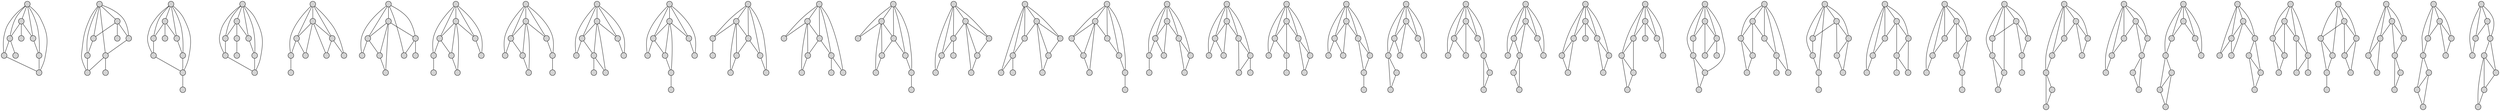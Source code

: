 graph
{
0[shape="circle",height=0.25,style="filled",label=""];
1[shape="circle",height=0.25,style="filled",label=""];
2[shape="circle",height=0.25,style="filled",label=""];
3[shape="circle",height=0.25,style="filled",label=""];
4[shape="circle",height=0.25,style="filled",label=""];
5[shape="circle",height=0.25,style="filled",label=""];
6[shape="circle",height=0.25,style="filled",label=""];
7[shape="circle",height=0.25,style="filled",label=""];
8[shape="circle",height=0.25,style="filled",label=""];

9[shape="circle",height=0.25,style="filled",label=""];
10[shape="circle",height=0.25,style="filled",label=""];
11[shape="circle",height=0.25,style="filled",label=""];
12[shape="circle",height=0.25,style="filled",label=""];
13[shape="circle",height=0.25,style="filled",label=""];
14[shape="circle",height=0.25,style="filled",label=""];
15[shape="circle",height=0.25,style="filled",label=""];
16[shape="circle",height=0.25,style="filled",label=""];
17[shape="circle",height=0.25,style="filled",label=""];

18[shape="circle",height=0.25,style="filled",label=""];
19[shape="circle",height=0.25,style="filled",label=""];
20[shape="circle",height=0.25,style="filled",label=""];
21[shape="circle",height=0.25,style="filled",label=""];
22[shape="circle",height=0.25,style="filled",label=""];
23[shape="circle",height=0.25,style="filled",label=""];
24[shape="circle",height=0.25,style="filled",label=""];
25[shape="circle",height=0.25,style="filled",label=""];
26[shape="circle",height=0.25,style="filled",label=""];

27[shape="circle",height=0.25,style="filled",label=""];
28[shape="circle",height=0.25,style="filled",label=""];
29[shape="circle",height=0.25,style="filled",label=""];
30[shape="circle",height=0.25,style="filled",label=""];
31[shape="circle",height=0.25,style="filled",label=""];
32[shape="circle",height=0.25,style="filled",label=""];
33[shape="circle",height=0.25,style="filled",label=""];
34[shape="circle",height=0.25,style="filled",label=""];
35[shape="circle",height=0.25,style="filled",label=""];

42[shape="circle",height=0.25,style="filled",label=""];
36[shape="circle",height=0.25,style="filled",label=""];
37[shape="circle",height=0.25,style="filled",label=""];
38[shape="circle",height=0.25,style="filled",label=""];
39[shape="circle",height=0.25,style="filled",label=""];
40[shape="circle",height=0.25,style="filled",label=""];
41[shape="circle",height=0.25,style="filled",label=""];
43[shape="circle",height=0.25,style="filled",label=""];
44[shape="circle",height=0.25,style="filled",label=""];

45[shape="circle",height=0.25,style="filled",label=""];
46[shape="circle",height=0.25,style="filled",label=""];
47[shape="circle",height=0.25,style="filled",label=""];
48[shape="circle",height=0.25,style="filled",label=""];
49[shape="circle",height=0.25,style="filled",label=""];
50[shape="circle",height=0.25,style="filled",label=""];
51[shape="circle",height=0.25,style="filled",label=""];
52[shape="circle",height=0.25,style="filled",label=""];
53[shape="circle",height=0.25,style="filled",label=""];

54[shape="circle",height=0.25,style="filled",label=""];
55[shape="circle",height=0.25,style="filled",label=""];
56[shape="circle",height=0.25,style="filled",label=""];
57[shape="circle",height=0.25,style="filled",label=""];
58[shape="circle",height=0.25,style="filled",label=""];
59[shape="circle",height=0.25,style="filled",label=""];
60[shape="circle",height=0.25,style="filled",label=""];
61[shape="circle",height=0.25,style="filled",label=""];
62[shape="circle",height=0.25,style="filled",label=""];

67[shape="circle",height=0.25,style="filled",label=""];
63[shape="circle",height=0.25,style="filled",label=""];
64[shape="circle",height=0.25,style="filled",label=""];
65[shape="circle",height=0.25,style="filled",label=""];
66[shape="circle",height=0.25,style="filled",label=""];
68[shape="circle",height=0.25,style="filled",label=""];
69[shape="circle",height=0.25,style="filled",label=""];
70[shape="circle",height=0.25,style="filled",label=""];
71[shape="circle",height=0.25,style="filled",label=""];

76[shape="circle",height=0.25,style="filled",label=""];
72[shape="circle",height=0.25,style="filled",label=""];
73[shape="circle",height=0.25,style="filled",label=""];
74[shape="circle",height=0.25,style="filled",label=""];
75[shape="circle",height=0.25,style="filled",label=""];
77[shape="circle",height=0.25,style="filled",label=""];
78[shape="circle",height=0.25,style="filled",label=""];
79[shape="circle",height=0.25,style="filled",label=""];
80[shape="circle",height=0.25,style="filled",label=""];

85[shape="circle",height=0.25,style="filled",label=""];
81[shape="circle",height=0.25,style="filled",label=""];
82[shape="circle",height=0.25,style="filled",label=""];
83[shape="circle",height=0.25,style="filled",label=""];
84[shape="circle",height=0.25,style="filled",label=""];
86[shape="circle",height=0.25,style="filled",label=""];
87[shape="circle",height=0.25,style="filled",label=""];
88[shape="circle",height=0.25,style="filled",label=""];
89[shape="circle",height=0.25,style="filled",label=""];

90[shape="circle",height=0.25,style="filled",label=""];
91[shape="circle",height=0.25,style="filled",label=""];
92[shape="circle",height=0.25,style="filled",label=""];
93[shape="circle",height=0.25,style="filled",label=""];
94[shape="circle",height=0.25,style="filled",label=""];
95[shape="circle",height=0.25,style="filled",label=""];
96[shape="circle",height=0.25,style="filled",label=""];
97[shape="circle",height=0.25,style="filled",label=""];
98[shape="circle",height=0.25,style="filled",label=""];

99[shape="circle",height=0.25,style="filled",label=""];
100[shape="circle",height=0.25,style="filled",label=""];
101[shape="circle",height=0.25,style="filled",label=""];
102[shape="circle",height=0.25,style="filled",label=""];
103[shape="circle",height=0.25,style="filled",label=""];
104[shape="circle",height=0.25,style="filled",label=""];
105[shape="circle",height=0.25,style="filled",label=""];
106[shape="circle",height=0.25,style="filled",label=""];
107[shape="circle",height=0.25,style="filled",label=""];

108[shape="circle",height=0.25,style="filled",label=""];
109[shape="circle",height=0.25,style="filled",label=""];
110[shape="circle",height=0.25,style="filled",label=""];
111[shape="circle",height=0.25,style="filled",label=""];
112[shape="circle",height=0.25,style="filled",label=""];
113[shape="circle",height=0.25,style="filled",label=""];
114[shape="circle",height=0.25,style="filled",label=""];
115[shape="circle",height=0.25,style="filled",label=""];
116[shape="circle",height=0.25,style="filled",label=""];

117[shape="circle",height=0.25,style="filled",label=""];
118[shape="circle",height=0.25,style="filled",label=""];
119[shape="circle",height=0.25,style="filled",label=""];
120[shape="circle",height=0.25,style="filled",label=""];
121[shape="circle",height=0.25,style="filled",label=""];
122[shape="circle",height=0.25,style="filled",label=""];
123[shape="circle",height=0.25,style="filled",label=""];
124[shape="circle",height=0.25,style="filled",label=""];
125[shape="circle",height=0.25,style="filled",label=""];

126[shape="circle",height=0.25,style="filled",label=""];
127[shape="circle",height=0.25,style="filled",label=""];
128[shape="circle",height=0.25,style="filled",label=""];
129[shape="circle",height=0.25,style="filled",label=""];
130[shape="circle",height=0.25,style="filled",label=""];
131[shape="circle",height=0.25,style="filled",label=""];
132[shape="circle",height=0.25,style="filled",label=""];
133[shape="circle",height=0.25,style="filled",label=""];
134[shape="circle",height=0.25,style="filled",label=""];

135[shape="circle",height=0.25,style="filled",label=""];
136[shape="circle",height=0.25,style="filled",label=""];
137[shape="circle",height=0.25,style="filled",label=""];
138[shape="circle",height=0.25,style="filled",label=""];
139[shape="circle",height=0.25,style="filled",label=""];
140[shape="circle",height=0.25,style="filled",label=""];
141[shape="circle",height=0.25,style="filled",label=""];
142[shape="circle",height=0.25,style="filled",label=""];
143[shape="circle",height=0.25,style="filled",label=""];

144[shape="circle",height=0.25,style="filled",label=""];
145[shape="circle",height=0.25,style="filled",label=""];
146[shape="circle",height=0.25,style="filled",label=""];
147[shape="circle",height=0.25,style="filled",label=""];
148[shape="circle",height=0.25,style="filled",label=""];
149[shape="circle",height=0.25,style="filled",label=""];
150[shape="circle",height=0.25,style="filled",label=""];
151[shape="circle",height=0.25,style="filled",label=""];
152[shape="circle",height=0.25,style="filled",label=""];

153[shape="circle",height=0.25,style="filled",label=""];
154[shape="circle",height=0.25,style="filled",label=""];
155[shape="circle",height=0.25,style="filled",label=""];
156[shape="circle",height=0.25,style="filled",label=""];
157[shape="circle",height=0.25,style="filled",label=""];
158[shape="circle",height=0.25,style="filled",label=""];
159[shape="circle",height=0.25,style="filled",label=""];
160[shape="circle",height=0.25,style="filled",label=""];
161[shape="circle",height=0.25,style="filled",label=""];

162[shape="circle",height=0.25,style="filled",label=""];
163[shape="circle",height=0.25,style="filled",label=""];
164[shape="circle",height=0.25,style="filled",label=""];
165[shape="circle",height=0.25,style="filled",label=""];
166[shape="circle",height=0.25,style="filled",label=""];
167[shape="circle",height=0.25,style="filled",label=""];
168[shape="circle",height=0.25,style="filled",label=""];
169[shape="circle",height=0.25,style="filled",label=""];
170[shape="circle",height=0.25,style="filled",label=""];

171[shape="circle",height=0.25,style="filled",label=""];
172[shape="circle",height=0.25,style="filled",label=""];
173[shape="circle",height=0.25,style="filled",label=""];
174[shape="circle",height=0.25,style="filled",label=""];
175[shape="circle",height=0.25,style="filled",label=""];
176[shape="circle",height=0.25,style="filled",label=""];
177[shape="circle",height=0.25,style="filled",label=""];
178[shape="circle",height=0.25,style="filled",label=""];
179[shape="circle",height=0.25,style="filled",label=""];

180[shape="circle",height=0.25,style="filled",label=""];
181[shape="circle",height=0.25,style="filled",label=""];
182[shape="circle",height=0.25,style="filled",label=""];
183[shape="circle",height=0.25,style="filled",label=""];
184[shape="circle",height=0.25,style="filled",label=""];
185[shape="circle",height=0.25,style="filled",label=""];
186[shape="circle",height=0.25,style="filled",label=""];
187[shape="circle",height=0.25,style="filled",label=""];
188[shape="circle",height=0.25,style="filled",label=""];

189[shape="circle",height=0.25,style="filled",label=""];
190[shape="circle",height=0.25,style="filled",label=""];
191[shape="circle",height=0.25,style="filled",label=""];
192[shape="circle",height=0.25,style="filled",label=""];
193[shape="circle",height=0.25,style="filled",label=""];
194[shape="circle",height=0.25,style="filled",label=""];
195[shape="circle",height=0.25,style="filled",label=""];
196[shape="circle",height=0.25,style="filled",label=""];
197[shape="circle",height=0.25,style="filled",label=""];

202[shape="circle",height=0.25,style="filled",label=""];
198[shape="circle",height=0.25,style="filled",label=""];
199[shape="circle",height=0.25,style="filled",label=""];
200[shape="circle",height=0.25,style="filled",label=""];
201[shape="circle",height=0.25,style="filled",label=""];
203[shape="circle",height=0.25,style="filled",label=""];
204[shape="circle",height=0.25,style="filled",label=""];
205[shape="circle",height=0.25,style="filled",label=""];
206[shape="circle",height=0.25,style="filled",label=""];

207[shape="circle",height=0.25,style="filled",label=""];
208[shape="circle",height=0.25,style="filled",label=""];
209[shape="circle",height=0.25,style="filled",label=""];
210[shape="circle",height=0.25,style="filled",label=""];
211[shape="circle",height=0.25,style="filled",label=""];
212[shape="circle",height=0.25,style="filled",label=""];
213[shape="circle",height=0.25,style="filled",label=""];
214[shape="circle",height=0.25,style="filled",label=""];
215[shape="circle",height=0.25,style="filled",label=""];

216[shape="circle",height=0.25,style="filled",label=""];
217[shape="circle",height=0.25,style="filled",label=""];
218[shape="circle",height=0.25,style="filled",label=""];
219[shape="circle",height=0.25,style="filled",label=""];
220[shape="circle",height=0.25,style="filled",label=""];
221[shape="circle",height=0.25,style="filled",label=""];
222[shape="circle",height=0.25,style="filled",label=""];
223[shape="circle",height=0.25,style="filled",label=""];
224[shape="circle",height=0.25,style="filled",label=""];

225[shape="circle",height=0.25,style="filled",label=""];
226[shape="circle",height=0.25,style="filled",label=""];
227[shape="circle",height=0.25,style="filled",label=""];
228[shape="circle",height=0.25,style="filled",label=""];
229[shape="circle",height=0.25,style="filled",label=""];
230[shape="circle",height=0.25,style="filled",label=""];
231[shape="circle",height=0.25,style="filled",label=""];
232[shape="circle",height=0.25,style="filled",label=""];
233[shape="circle",height=0.25,style="filled",label=""];

234[shape="circle",height=0.25,style="filled",label=""];
235[shape="circle",height=0.25,style="filled",label=""];
236[shape="circle",height=0.25,style="filled",label=""];
237[shape="circle",height=0.25,style="filled",label=""];
238[shape="circle",height=0.25,style="filled",label=""];
239[shape="circle",height=0.25,style="filled",label=""];
240[shape="circle",height=0.25,style="filled",label=""];
241[shape="circle",height=0.25,style="filled",label=""];
242[shape="circle",height=0.25,style="filled",label=""];

247[shape="circle",height=0.25,style="filled",label=""];
249[shape="circle",height=0.25,style="filled",label=""];
244[shape="circle",height=0.25,style="filled",label=""];
243[shape="circle",height=0.25,style="filled",label=""];
245[shape="circle",height=0.25,style="filled",label=""];
246[shape="circle",height=0.25,style="filled",label=""];
248[shape="circle",height=0.25,style="filled",label=""];
250[shape="circle",height=0.25,style="filled",label=""];
251[shape="circle",height=0.25,style="filled",label=""];

257[shape="circle",height=0.25,style="filled",label=""];
253[shape="circle",height=0.25,style="filled",label=""];
254[shape="circle",height=0.25,style="filled",label=""];
255[shape="circle",height=0.25,style="filled",label=""];
256[shape="circle",height=0.25,style="filled",label=""];
258[shape="circle",height=0.25,style="filled",label=""];
259[shape="circle",height=0.25,style="filled",label=""];
260[shape="circle",height=0.25,style="filled",label=""];
252[shape="circle",height=0.25,style="filled",label=""];

266[shape="circle",height=0.25,style="filled",label=""];
262[shape="circle",height=0.25,style="filled",label=""];
263[shape="circle",height=0.25,style="filled",label=""];
264[shape="circle",height=0.25,style="filled",label=""];
265[shape="circle",height=0.25,style="filled",label=""];
267[shape="circle",height=0.25,style="filled",label=""];
268[shape="circle",height=0.25,style="filled",label=""];
269[shape="circle",height=0.25,style="filled",label=""];
261[shape="circle",height=0.25,style="filled",label=""];

270[shape="circle",height=0.25,style="filled",label=""];
271[shape="circle",height=0.25,style="filled",label=""];
272[shape="circle",height=0.25,style="filled",label=""];
273[shape="circle",height=0.25,style="filled",label=""];
274[shape="circle",height=0.25,style="filled",label=""];
275[shape="circle",height=0.25,style="filled",label=""];
276[shape="circle",height=0.25,style="filled",label=""];
277[shape="circle",height=0.25,style="filled",label=""];
278[shape="circle",height=0.25,style="filled",label=""];

279[shape="circle",height=0.25,style="filled",label=""];
280[shape="circle",height=0.25,style="filled",label=""];
281[shape="circle",height=0.25,style="filled",label=""];
282[shape="circle",height=0.25,style="filled",label=""];
283[shape="circle",height=0.25,style="filled",label=""];
284[shape="circle",height=0.25,style="filled",label=""];
285[shape="circle",height=0.25,style="filled",label=""];
286[shape="circle",height=0.25,style="filled",label=""];
287[shape="circle",height=0.25,style="filled",label=""];

290[shape="circle",height=0.25,style="filled",label=""];
288[shape="circle",height=0.25,style="filled",label=""];
289[shape="circle",height=0.25,style="filled",label=""];
292[shape="circle",height=0.25,style="filled",label=""];
293[shape="circle",height=0.25,style="filled",label=""];
294[shape="circle",height=0.25,style="filled",label=""];
295[shape="circle",height=0.25,style="filled",label=""];
296[shape="circle",height=0.25,style="filled",label=""];
291[shape="circle",height=0.25,style="filled",label=""];

297[shape="circle",height=0.25,style="filled",label=""];
298[shape="circle",height=0.25,style="filled",label=""];
299[shape="circle",height=0.25,style="filled",label=""];
300[shape="circle",height=0.25,style="filled",label=""];
301[shape="circle",height=0.25,style="filled",label=""];
302[shape="circle",height=0.25,style="filled",label=""];
303[shape="circle",height=0.25,style="filled",label=""];
304[shape="circle",height=0.25,style="filled",label=""];
305[shape="circle",height=0.25,style="filled",label=""];

307[shape="circle",height=0.25,style="filled",label=""];
306[shape="circle",height=0.25,style="filled",label=""];
308[shape="circle",height=0.25,style="filled",label=""];
309[shape="circle",height=0.25,style="filled",label=""];
310[shape="circle",height=0.25,style="filled",label=""];
311[shape="circle",height=0.25,style="filled",label=""];
312[shape="circle",height=0.25,style="filled",label=""];
313[shape="circle",height=0.25,style="filled",label=""];
314[shape="circle",height=0.25,style="filled",label=""];

321[shape="circle",height=0.25,style="filled",label=""];
322[shape="circle",height=0.25,style="filled",label=""];
318[shape="circle",height=0.25,style="filled",label=""];
320[shape="circle",height=0.25,style="filled",label=""];
315[shape="circle",height=0.25,style="filled",label=""];
316[shape="circle",height=0.25,style="filled",label=""];
317[shape="circle",height=0.25,style="filled",label=""];
319[shape="circle",height=0.25,style="filled",label=""];
323[shape="circle",height=0.25,style="filled",label=""];

324[shape="circle",height=0.25,style="filled",label=""];
325[shape="circle",height=0.25,style="filled",label=""];
326[shape="circle",height=0.25,style="filled",label=""];
327[shape="circle",height=0.25,style="filled",label=""];
328[shape="circle",height=0.25,style="filled",label=""];
329[shape="circle",height=0.25,style="filled",label=""];
330[shape="circle",height=0.25,style="filled",label=""];
331[shape="circle",height=0.25,style="filled",label=""];
332[shape="circle",height=0.25,style="filled",label=""];

333[shape="circle",height=0.25,style="filled",label=""];
334[shape="circle",height=0.25,style="filled",label=""];
335[shape="circle",height=0.25,style="filled",label=""];
336[shape="circle",height=0.25,style="filled",label=""];
337[shape="circle",height=0.25,style="filled",label=""];
338[shape="circle",height=0.25,style="filled",label=""];
339[shape="circle",height=0.25,style="filled",label=""];
340[shape="circle",height=0.25,style="filled",label=""];
341[shape="circle",height=0.25,style="filled",label=""];

342[shape="circle",height=0.25,style="filled",label=""];
343[shape="circle",height=0.25,style="filled",label=""];
344[shape="circle",height=0.25,style="filled",label=""];
345[shape="circle",height=0.25,style="filled",label=""];
346[shape="circle",height=0.25,style="filled",label=""];
347[shape="circle",height=0.25,style="filled",label=""];
348[shape="circle",height=0.25,style="filled",label=""];
349[shape="circle",height=0.25,style="filled",label=""];
350[shape="circle",height=0.25,style="filled",label=""];

359[shape="circle",height=0.25,style="filled",label=""];
358[shape="circle",height=0.25,style="filled",label=""];
351[shape="circle",height=0.25,style="filled",label=""];
352[shape="circle",height=0.25,style="filled",label=""];
353[shape="circle",height=0.25,style="filled",label=""];
354[shape="circle",height=0.25,style="filled",label=""];
355[shape="circle",height=0.25,style="filled",label=""];
356[shape="circle",height=0.25,style="filled",label=""];
357[shape="circle",height=0.25,style="filled",label=""];

0--1;0--2;0--3;0--4;0--5;0--6;1--2;1--3;1--7;2--4;2--8;3--5;4--6;5--6;9--10;9--11;9--12;9--13;9--14;9--15;10--11;10--12;10--16;11--13;12--14;13--15;13--17;14--15;18--19;18--20;18--21;18--22;18--23;18--24;19--20;19--21;19--25;20--22;21--23;22--24;23--24;24--26;27--28;27--29;27--30;27--31;27--32;27--33;28--29;28--30;28--34;29--31;30--32;31--33;32--33;34--35;36--37;36--38;36--39;36--40;36--41;37--38;37--39;37--42;37--43;38--40;38--42;39--41;39--43;40--44;45--46;45--47;45--48;45--49;45--50;46--47;46--48;46--51;46--52;47--49;47--51;48--50;48--53;51--52;54--55;54--56;54--57;54--58;54--59;55--56;55--57;55--60;55--61;56--58;56--60;57--59;58--62;60--61;63--64;63--65;63--66;63--67;63--68;64--65;64--66;64--69;64--70;65--67;65--69;66--68;68--71;69--70;72--73;72--74;72--75;72--76;72--77;73--74;73--75;73--78;73--79;74--76;74--78;75--77;78--79;78--80;81--82;81--83;81--84;81--85;81--86;82--83;82--84;82--87;82--88;83--85;83--87;84--86;87--88;88--89;90--91;90--92;90--93;90--94;90--95;91--92;91--93;91--96;91--97;92--94;92--96;93--98;94--95;96--97;99--100;99--101;99--102;99--103;99--104;100--101;100--102;100--105;100--106;101--103;101--105;103--104;103--107;105--106;108--109;108--110;108--111;108--112;108--113;109--110;109--111;109--114;109--115;110--112;110--114;112--113;113--116;114--115;117--118;117--119;117--120;117--121;117--122;118--119;118--120;118--123;118--124;119--121;119--125;120--123;121--122;123--124;126--127;126--128;126--129;126--130;126--131;127--128;127--129;127--132;127--133;128--130;129--132;130--131;130--134;132--133;135--136;135--137;135--138;135--139;135--140;136--137;136--138;136--141;136--142;137--139;138--141;139--140;140--143;141--142;144--145;144--146;144--147;144--148;144--149;145--146;145--147;145--150;146--148;146--150;147--149;147--151;148--152;149--151;153--154;153--155;153--156;153--157;153--158;154--155;154--156;154--159;155--157;155--159;156--158;156--160;158--160;158--161;162--163;162--164;162--165;162--166;162--167;163--164;163--165;163--168;164--166;164--168;165--167;165--169;167--169;168--170;171--172;171--173;171--174;171--175;171--176;172--173;172--174;172--177;173--175;173--177;174--176;174--178;176--178;178--179;180--181;180--182;180--183;180--184;180--185;181--182;181--183;181--186;182--184;182--186;183--185;184--187;184--188;187--188;189--190;189--191;189--192;189--193;189--194;190--191;190--192;190--195;191--193;191--195;192--194;194--196;194--197;196--197;198--199;198--200;198--201;198--202;198--203;199--200;199--201;199--204;200--202;200--204;201--203;204--205;204--206;205--206;207--208;207--209;207--210;207--211;207--212;208--209;208--210;208--213;209--211;209--214;210--212;210--215;211--214;212--215;216--217;216--218;216--219;216--220;216--221;217--218;217--219;217--222;218--220;218--223;219--221;220--223;220--224;223--224;225--226;225--227;225--228;225--229;225--230;226--227;226--228;226--231;227--229;228--231;228--232;229--230;229--233;230--233;234--235;234--236;234--237;234--238;234--239;235--236;235--237;235--240;236--238;237--240;237--241;238--239;238--242;240--241;243--244;243--245;243--246;243--247;243--248;244--245;244--246;244--249;245--247;246--249;246--250;247--248;248--251;249--250;252--253;252--254;252--255;252--256;252--257;253--254;253--255;253--258;254--256;255--258;255--259;256--257;258--259;258--260;261--262;261--263;261--264;261--265;261--266;262--263;262--264;262--267;263--265;264--267;264--268;265--266;267--268;268--269;270--271;270--272;270--273;270--274;270--275;271--272;271--273;271--276;272--274;273--276;274--275;274--277;275--277;276--278;279--280;279--281;279--282;279--283;279--284;280--281;280--282;280--285;281--283;282--285;283--284;284--286;284--287;286--287;288--289;288--290;288--291;288--292;288--293;289--290;289--291;289--294;290--292;291--294;292--293;294--295;294--296;295--296;297--298;297--299;297--300;297--301;297--302;298--299;298--300;299--301;300--302;301--303;301--304;303--304;303--305;304--305;306--307;306--308;306--309;306--310;307--308;307--309;307--311;308--310;308--311;309--312;309--313;312--313;312--314;313--314;315--316;315--317;315--318;315--319;316--317;316--318;316--320;317--319;317--321;318--320;318--322;319--321;319--323;320--322;324--325;324--326;324--327;324--328;325--326;325--327;325--329;326--328;326--330;327--329;327--331;328--330;329--331;330--332;333--334;333--335;333--336;333--337;334--335;334--336;334--338;335--337;335--339;336--338;337--339;338--340;338--341;340--341;342--343;342--344;342--345;342--346;343--344;343--345;343--347;344--346;345--347;346--348;346--349;348--349;348--350;349--350;351--352;351--353;351--354;351--355;352--353;352--354;353--355;354--356;354--357;356--357;356--358;356--359;357--358;358--359;
}
